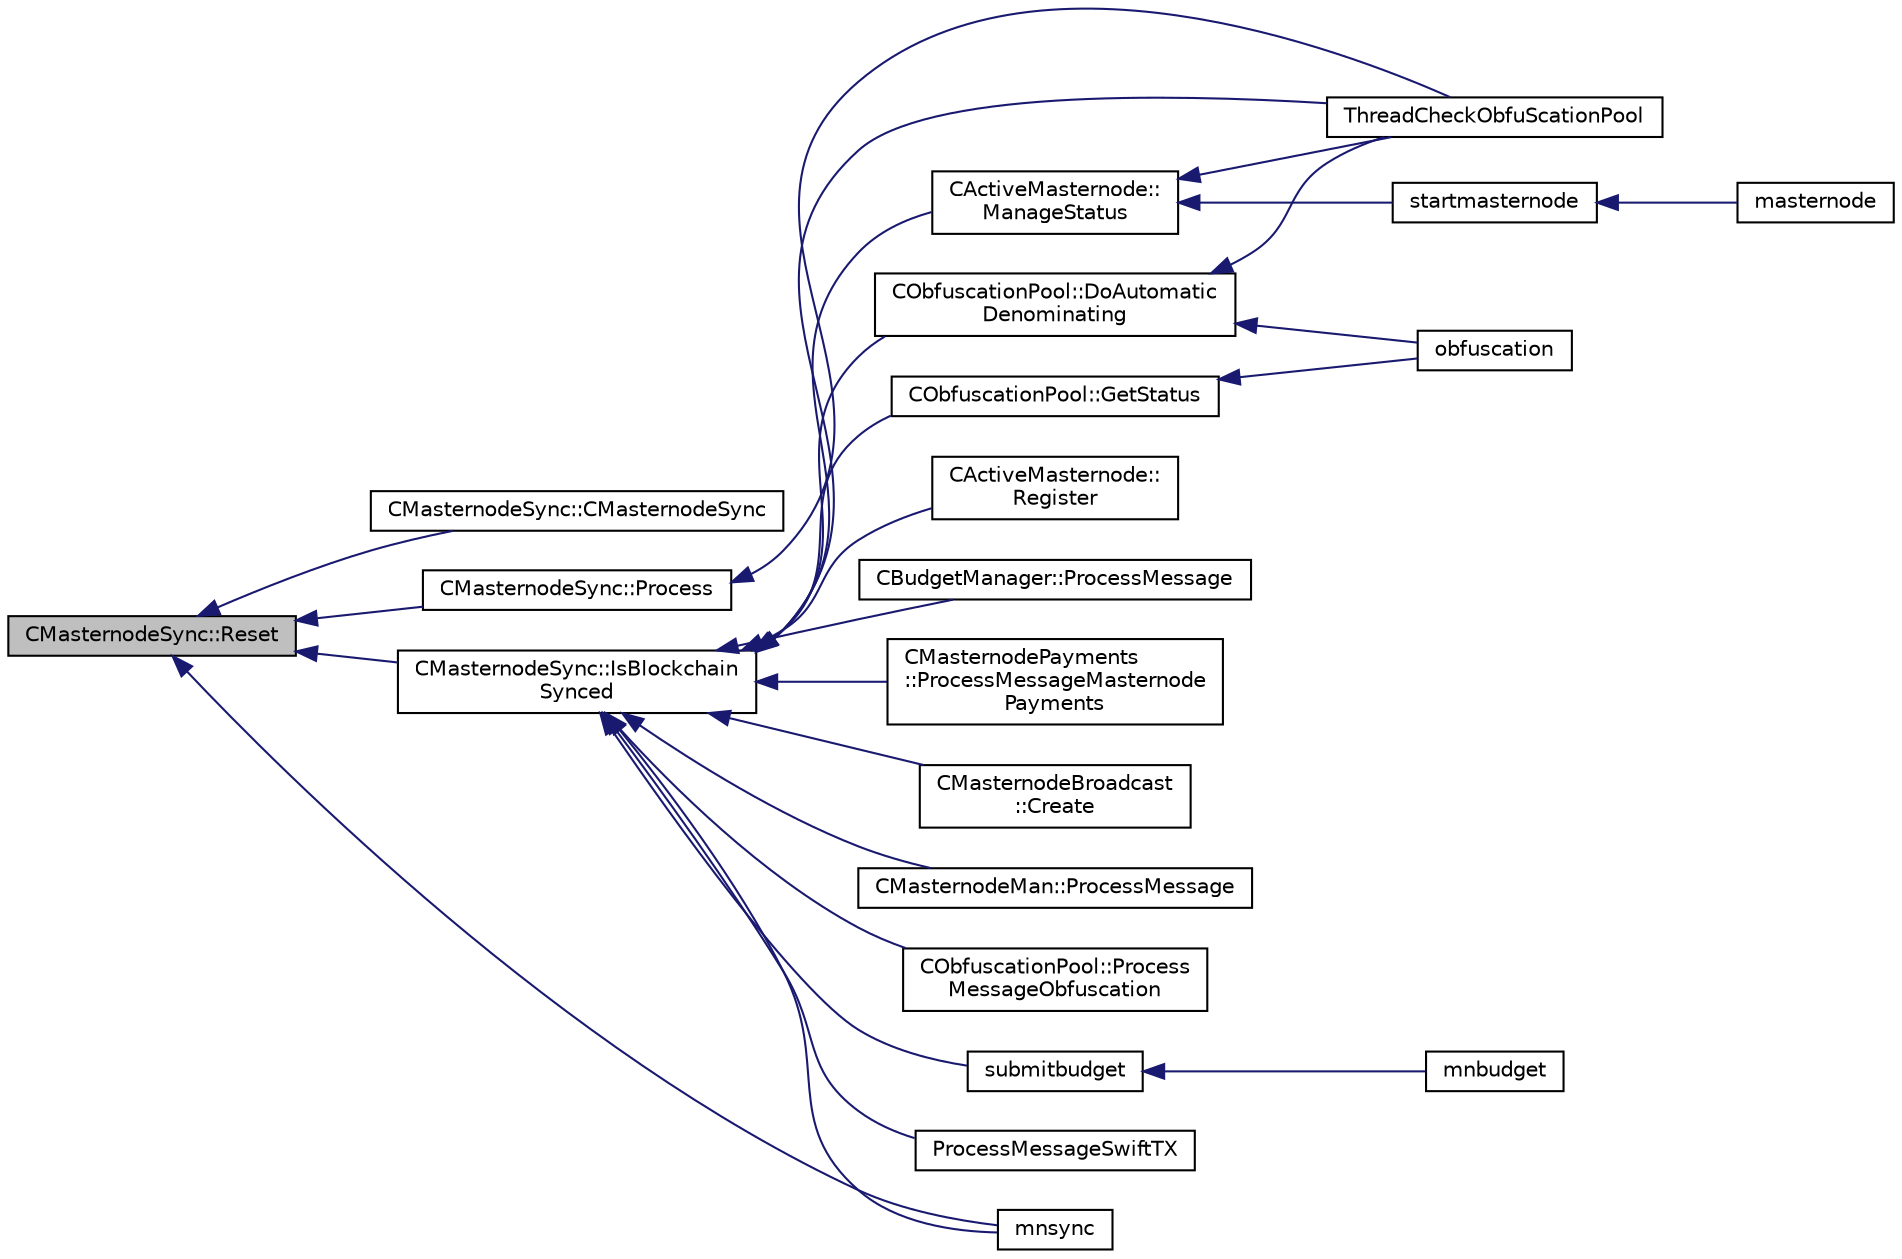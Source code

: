 digraph "CMasternodeSync::Reset"
{
  edge [fontname="Helvetica",fontsize="10",labelfontname="Helvetica",labelfontsize="10"];
  node [fontname="Helvetica",fontsize="10",shape=record];
  rankdir="LR";
  Node93 [label="CMasternodeSync::Reset",height=0.2,width=0.4,color="black", fillcolor="grey75", style="filled", fontcolor="black"];
  Node93 -> Node94 [dir="back",color="midnightblue",fontsize="10",style="solid",fontname="Helvetica"];
  Node94 [label="CMasternodeSync::CMasternodeSync",height=0.2,width=0.4,color="black", fillcolor="white", style="filled",URL="$class_c_masternode_sync.html#aca4714d280b60a9c242d66d055704b43"];
  Node93 -> Node95 [dir="back",color="midnightblue",fontsize="10",style="solid",fontname="Helvetica"];
  Node95 [label="CMasternodeSync::IsBlockchain\lSynced",height=0.2,width=0.4,color="black", fillcolor="white", style="filled",URL="$class_c_masternode_sync.html#a222b31867c8dd473a21ed4d2841ad477"];
  Node95 -> Node96 [dir="back",color="midnightblue",fontsize="10",style="solid",fontname="Helvetica"];
  Node96 [label="CActiveMasternode::\lManageStatus",height=0.2,width=0.4,color="black", fillcolor="white", style="filled",URL="$class_c_active_masternode.html#a8004b3b2100da7dcfedbd1e959633e51",tooltip="Manage status of main Masternode. "];
  Node96 -> Node97 [dir="back",color="midnightblue",fontsize="10",style="solid",fontname="Helvetica"];
  Node97 [label="ThreadCheckObfuScationPool",height=0.2,width=0.4,color="black", fillcolor="white", style="filled",URL="$obfuscation_8h.html#a3f96a5ca9c6735e5bfac77582f0af321"];
  Node96 -> Node98 [dir="back",color="midnightblue",fontsize="10",style="solid",fontname="Helvetica"];
  Node98 [label="startmasternode",height=0.2,width=0.4,color="black", fillcolor="white", style="filled",URL="$rpcmasternode_8cpp.html#ab37c9f565d5d9dbb3e695422e3474b00"];
  Node98 -> Node99 [dir="back",color="midnightblue",fontsize="10",style="solid",fontname="Helvetica"];
  Node99 [label="masternode",height=0.2,width=0.4,color="black", fillcolor="white", style="filled",URL="$rpcmasternode_8cpp.html#a30609e443aeb47c29ed0878d16b1b5e1"];
  Node95 -> Node100 [dir="back",color="midnightblue",fontsize="10",style="solid",fontname="Helvetica"];
  Node100 [label="CActiveMasternode::\lRegister",height=0.2,width=0.4,color="black", fillcolor="white", style="filled",URL="$class_c_active_masternode.html#a99e26870efec1ea98738cda1a5a85702",tooltip="Register remote Masternode. "];
  Node95 -> Node101 [dir="back",color="midnightblue",fontsize="10",style="solid",fontname="Helvetica"];
  Node101 [label="CBudgetManager::ProcessMessage",height=0.2,width=0.4,color="black", fillcolor="white", style="filled",URL="$class_c_budget_manager.html#a3fc235d528e37ec1c66789f3bfed1878"];
  Node95 -> Node102 [dir="back",color="midnightblue",fontsize="10",style="solid",fontname="Helvetica"];
  Node102 [label="CMasternodePayments\l::ProcessMessageMasternode\lPayments",height=0.2,width=0.4,color="black", fillcolor="white", style="filled",URL="$class_c_masternode_payments.html#a8884bca6edff64f731b3c42ea4693251"];
  Node95 -> Node103 [dir="back",color="midnightblue",fontsize="10",style="solid",fontname="Helvetica"];
  Node103 [label="CMasternodeBroadcast\l::Create",height=0.2,width=0.4,color="black", fillcolor="white", style="filled",URL="$class_c_masternode_broadcast.html#a5b999adcbdb1de059cb226f3367771b0"];
  Node95 -> Node104 [dir="back",color="midnightblue",fontsize="10",style="solid",fontname="Helvetica"];
  Node104 [label="CMasternodeMan::ProcessMessage",height=0.2,width=0.4,color="black", fillcolor="white", style="filled",URL="$class_c_masternode_man.html#ae3e5d263cebdcd932eca49caeadce9aa"];
  Node95 -> Node105 [dir="back",color="midnightblue",fontsize="10",style="solid",fontname="Helvetica"];
  Node105 [label="CObfuscationPool::Process\lMessageObfuscation",height=0.2,width=0.4,color="black", fillcolor="white", style="filled",URL="$class_c_obfuscation_pool.html#a9018f786df376b190c391bbf774be9d6",tooltip="Process a Obfuscation message using the Obfuscation protocol. "];
  Node95 -> Node106 [dir="back",color="midnightblue",fontsize="10",style="solid",fontname="Helvetica"];
  Node106 [label="CObfuscationPool::GetStatus",height=0.2,width=0.4,color="black", fillcolor="white", style="filled",URL="$class_c_obfuscation_pool.html#a16c2ad30d227d09e15ba4277b0a22fab"];
  Node106 -> Node107 [dir="back",color="midnightblue",fontsize="10",style="solid",fontname="Helvetica"];
  Node107 [label="obfuscation",height=0.2,width=0.4,color="black", fillcolor="white", style="filled",URL="$rpcmasternode_8cpp.html#a6cdbacc257b42445f0c6122a061af2ca"];
  Node95 -> Node108 [dir="back",color="midnightblue",fontsize="10",style="solid",fontname="Helvetica"];
  Node108 [label="CObfuscationPool::DoAutomatic\lDenominating",height=0.2,width=0.4,color="black", fillcolor="white", style="filled",URL="$class_c_obfuscation_pool.html#a5b8c42ae53f4f04ab4a93da2aab47a4b",tooltip="Passively run Obfuscation in the background according to the configuration in settings (only for QT) ..."];
  Node108 -> Node97 [dir="back",color="midnightblue",fontsize="10",style="solid",fontname="Helvetica"];
  Node108 -> Node107 [dir="back",color="midnightblue",fontsize="10",style="solid",fontname="Helvetica"];
  Node95 -> Node97 [dir="back",color="midnightblue",fontsize="10",style="solid",fontname="Helvetica"];
  Node95 -> Node109 [dir="back",color="midnightblue",fontsize="10",style="solid",fontname="Helvetica"];
  Node109 [label="submitbudget",height=0.2,width=0.4,color="black", fillcolor="white", style="filled",URL="$rpcmasternode-budget_8cpp.html#a7567b2accf3b6fd9ae5a98b9e6506e9e"];
  Node109 -> Node110 [dir="back",color="midnightblue",fontsize="10",style="solid",fontname="Helvetica"];
  Node110 [label="mnbudget",height=0.2,width=0.4,color="black", fillcolor="white", style="filled",URL="$rpcmasternode-budget_8cpp.html#aeabbf924be4d2ce4bedb28a394e1fc6b"];
  Node95 -> Node111 [dir="back",color="midnightblue",fontsize="10",style="solid",fontname="Helvetica"];
  Node111 [label="mnsync",height=0.2,width=0.4,color="black", fillcolor="white", style="filled",URL="$rpcmisc_8cpp.html#a06e29583d38d5f2846d58ae58661d018"];
  Node95 -> Node112 [dir="back",color="midnightblue",fontsize="10",style="solid",fontname="Helvetica"];
  Node112 [label="ProcessMessageSwiftTX",height=0.2,width=0.4,color="black", fillcolor="white", style="filled",URL="$swifttx_8h.html#a155e5c12fe35b2b4129c46ba9b66b06f"];
  Node93 -> Node113 [dir="back",color="midnightblue",fontsize="10",style="solid",fontname="Helvetica"];
  Node113 [label="CMasternodeSync::Process",height=0.2,width=0.4,color="black", fillcolor="white", style="filled",URL="$class_c_masternode_sync.html#a5d4668c5e5f589629bfa137cccc387f4"];
  Node113 -> Node97 [dir="back",color="midnightblue",fontsize="10",style="solid",fontname="Helvetica"];
  Node93 -> Node111 [dir="back",color="midnightblue",fontsize="10",style="solid",fontname="Helvetica"];
}
